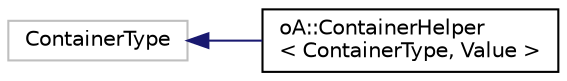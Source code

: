 digraph "Graphical Class Hierarchy"
{
  edge [fontname="Helvetica",fontsize="10",labelfontname="Helvetica",labelfontsize="10"];
  node [fontname="Helvetica",fontsize="10",shape=record];
  rankdir="LR";
  Node18 [label="ContainerType",height=0.2,width=0.4,color="grey75", fillcolor="white", style="filled"];
  Node18 -> Node0 [dir="back",color="midnightblue",fontsize="10",style="solid",fontname="Helvetica"];
  Node0 [label="oA::ContainerHelper\l\< ContainerType, Value \>",height=0.2,width=0.4,color="black", fillcolor="white", style="filled",URL="$classo_a_1_1_container_helper.html",tooltip="Standard container extender. "];
}
